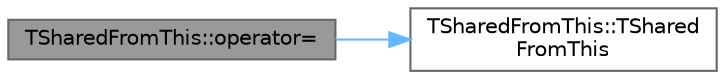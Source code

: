 digraph "TSharedFromThis::operator="
{
 // INTERACTIVE_SVG=YES
 // LATEX_PDF_SIZE
  bgcolor="transparent";
  edge [fontname=Helvetica,fontsize=10,labelfontname=Helvetica,labelfontsize=10];
  node [fontname=Helvetica,fontsize=10,shape=box,height=0.2,width=0.4];
  rankdir="LR";
  Node1 [id="Node000001",label="TSharedFromThis::operator=",height=0.2,width=0.4,color="gray40", fillcolor="grey60", style="filled", fontcolor="black",tooltip="Hidden stub assignment operator."];
  Node1 -> Node2 [id="edge1_Node000001_Node000002",color="steelblue1",style="solid",tooltip=" "];
  Node2 [id="Node000002",label="TSharedFromThis::TShared\lFromThis",height=0.2,width=0.4,color="grey40", fillcolor="white", style="filled",URL="$db/d15/classTSharedFromThis.html#a6cc09cf0ecc6ea61782a53d7d5a89c85",tooltip="Hidden stub constructor."];
}
